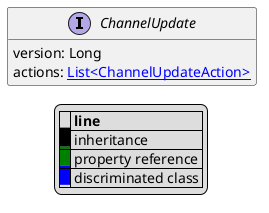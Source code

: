 @startuml

hide empty fields
hide empty methods
legend
|= |= line |
|<back:black>   </back>| inheritance |
|<back:green>   </back>| property reference |
|<back:blue>   </back>| discriminated class |
endlegend
interface ChannelUpdate [[ChannelUpdate.svg]]  {
    version: Long
    actions: [[ChannelUpdateAction.svg List<ChannelUpdateAction>]]
}






@enduml
